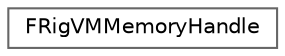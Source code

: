 digraph "Graphical Class Hierarchy"
{
 // INTERACTIVE_SVG=YES
 // LATEX_PDF_SIZE
  bgcolor="transparent";
  edge [fontname=Helvetica,fontsize=10,labelfontname=Helvetica,labelfontsize=10];
  node [fontname=Helvetica,fontsize=10,shape=box,height=0.2,width=0.4];
  rankdir="LR";
  Node0 [id="Node000000",label="FRigVMMemoryHandle",height=0.2,width=0.4,color="grey40", fillcolor="white", style="filled",URL="$d9/d9c/structFRigVMMemoryHandle.html",tooltip="Memory handle."];
}
